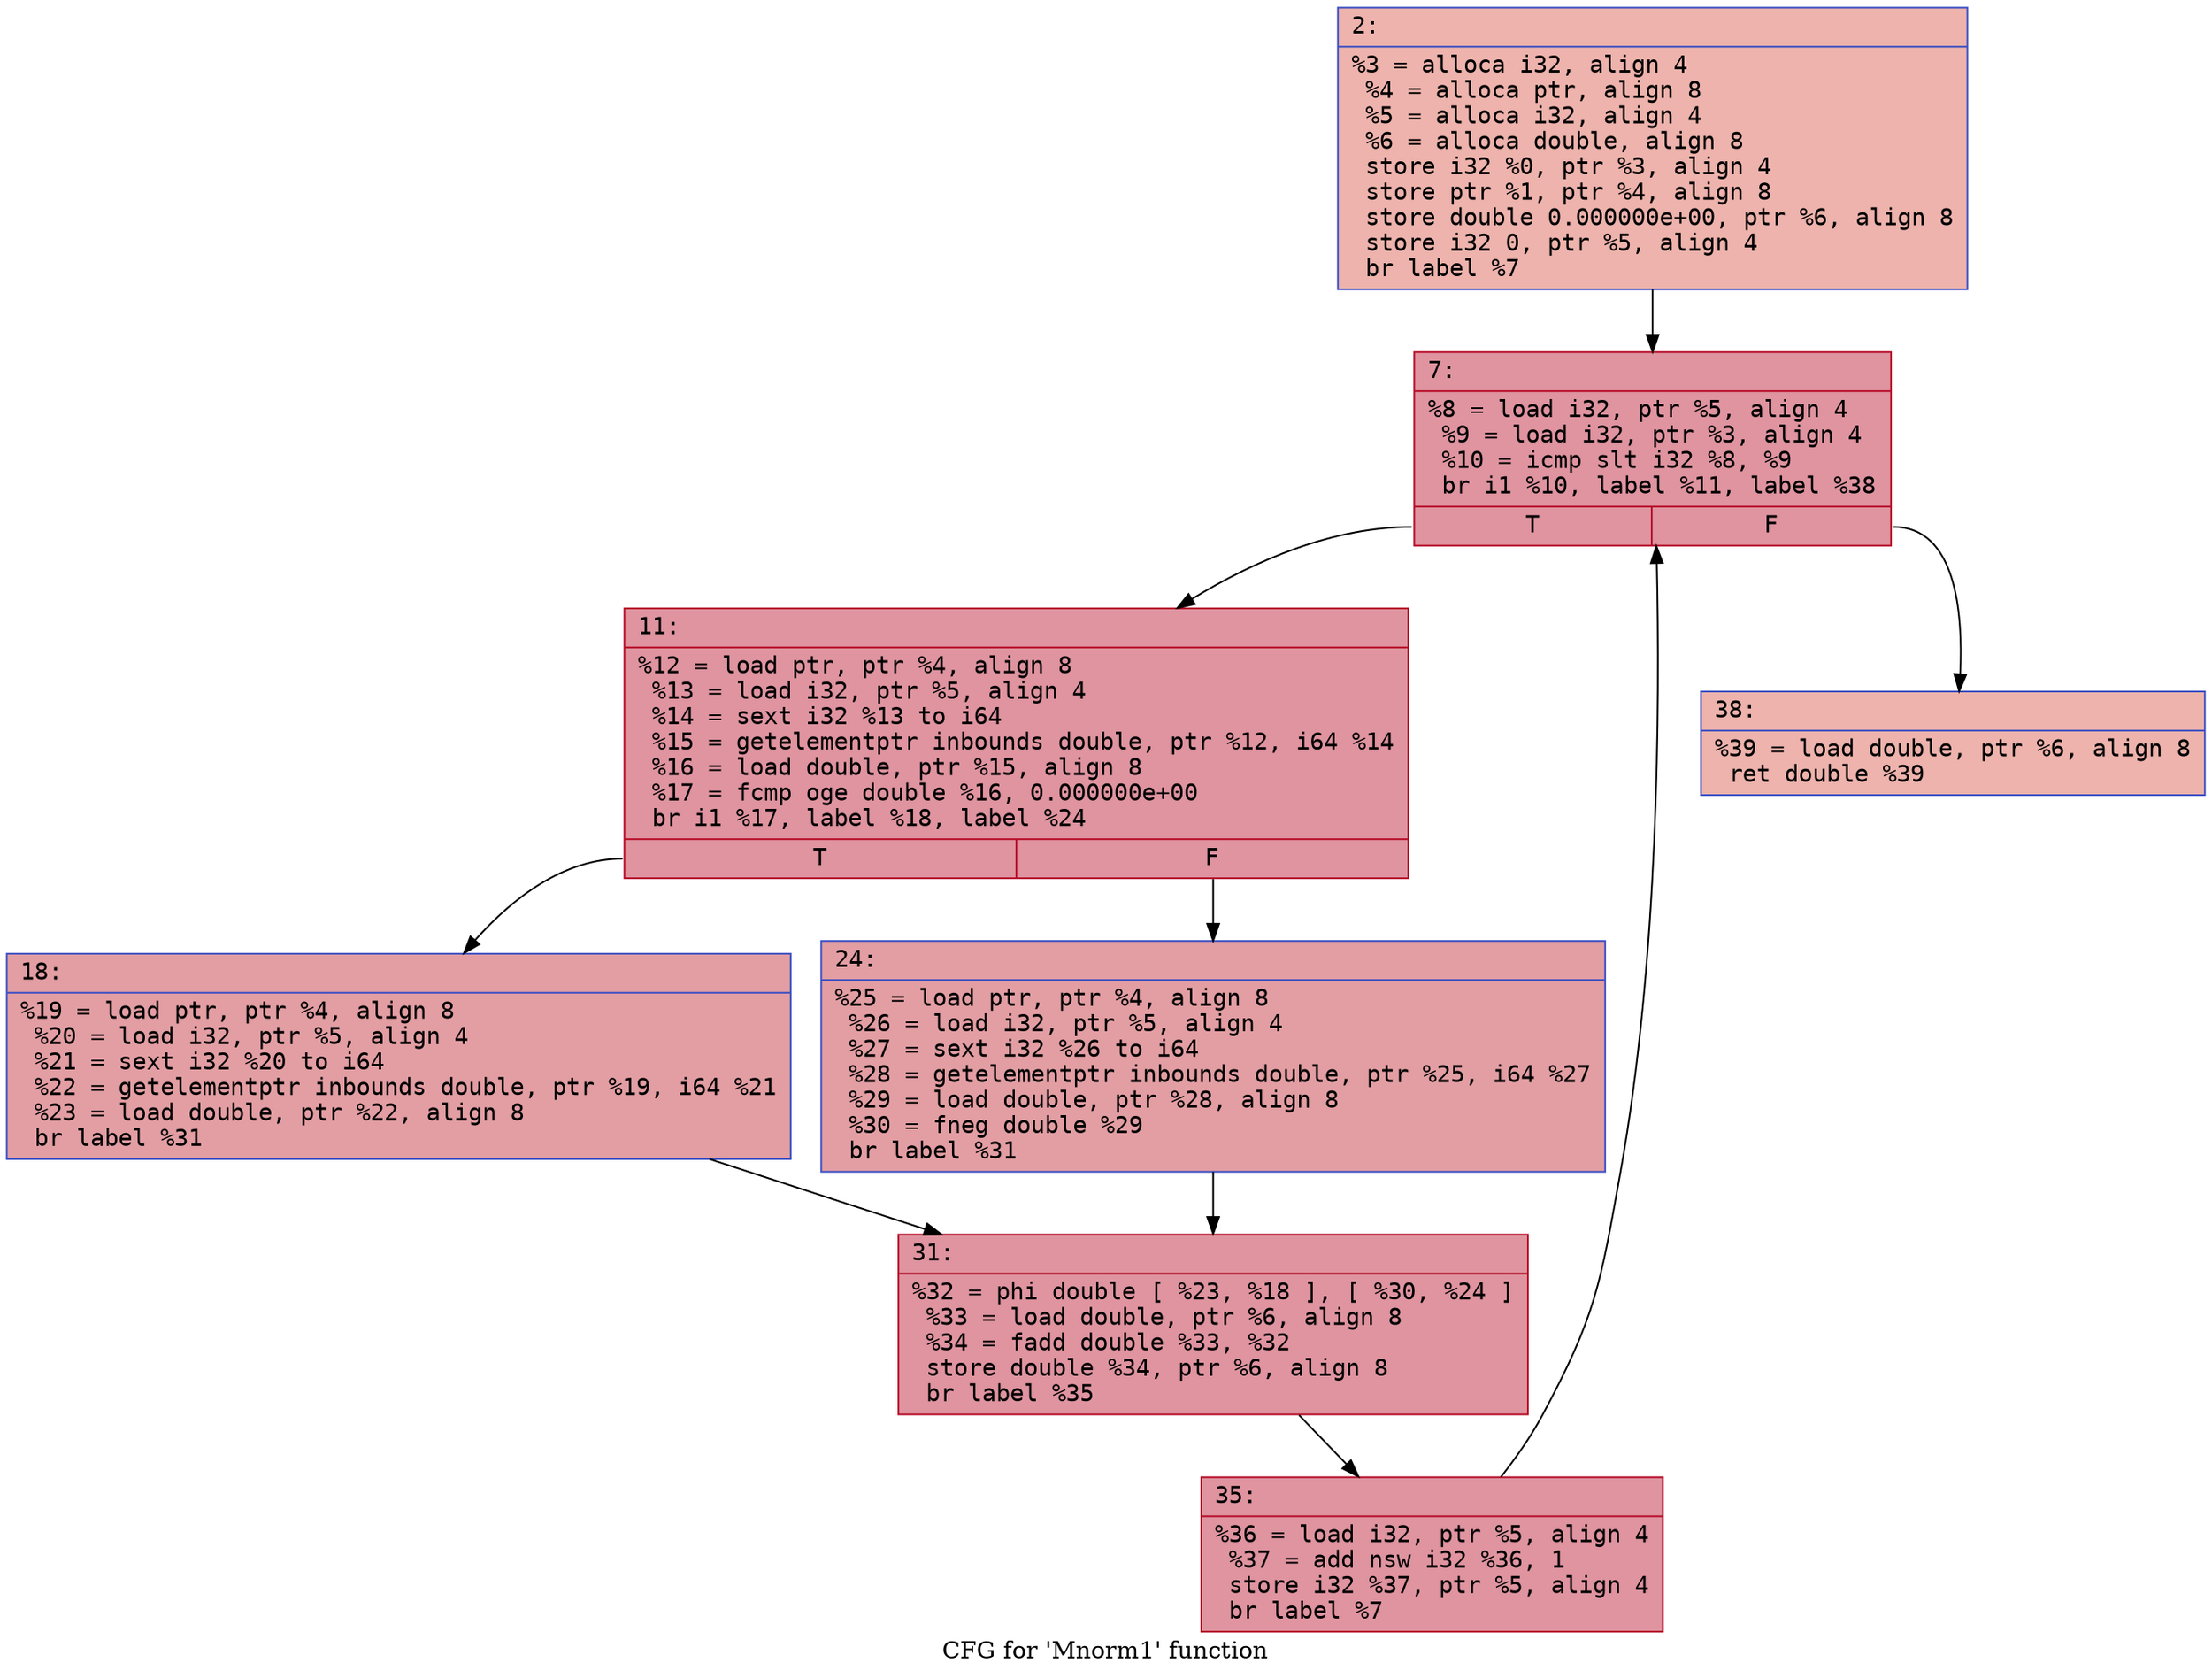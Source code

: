 digraph "CFG for 'Mnorm1' function" {
	label="CFG for 'Mnorm1' function";

	Node0x600002b5a530 [shape=record,color="#3d50c3ff", style=filled, fillcolor="#d6524470" fontname="Courier",label="{2:\l|  %3 = alloca i32, align 4\l  %4 = alloca ptr, align 8\l  %5 = alloca i32, align 4\l  %6 = alloca double, align 8\l  store i32 %0, ptr %3, align 4\l  store ptr %1, ptr %4, align 8\l  store double 0.000000e+00, ptr %6, align 8\l  store i32 0, ptr %5, align 4\l  br label %7\l}"];
	Node0x600002b5a530 -> Node0x600002b5aee0[tooltip="2 -> 7\nProbability 100.00%" ];
	Node0x600002b5aee0 [shape=record,color="#b70d28ff", style=filled, fillcolor="#b70d2870" fontname="Courier",label="{7:\l|  %8 = load i32, ptr %5, align 4\l  %9 = load i32, ptr %3, align 4\l  %10 = icmp slt i32 %8, %9\l  br i1 %10, label %11, label %38\l|{<s0>T|<s1>F}}"];
	Node0x600002b5aee0:s0 -> Node0x600002b5af30[tooltip="7 -> 11\nProbability 96.88%" ];
	Node0x600002b5aee0:s1 -> Node0x600002b5b0c0[tooltip="7 -> 38\nProbability 3.12%" ];
	Node0x600002b5af30 [shape=record,color="#b70d28ff", style=filled, fillcolor="#b70d2870" fontname="Courier",label="{11:\l|  %12 = load ptr, ptr %4, align 8\l  %13 = load i32, ptr %5, align 4\l  %14 = sext i32 %13 to i64\l  %15 = getelementptr inbounds double, ptr %12, i64 %14\l  %16 = load double, ptr %15, align 8\l  %17 = fcmp oge double %16, 0.000000e+00\l  br i1 %17, label %18, label %24\l|{<s0>T|<s1>F}}"];
	Node0x600002b5af30:s0 -> Node0x600002b5af80[tooltip="11 -> 18\nProbability 50.00%" ];
	Node0x600002b5af30:s1 -> Node0x600002b5afd0[tooltip="11 -> 24\nProbability 50.00%" ];
	Node0x600002b5af80 [shape=record,color="#3d50c3ff", style=filled, fillcolor="#be242e70" fontname="Courier",label="{18:\l|  %19 = load ptr, ptr %4, align 8\l  %20 = load i32, ptr %5, align 4\l  %21 = sext i32 %20 to i64\l  %22 = getelementptr inbounds double, ptr %19, i64 %21\l  %23 = load double, ptr %22, align 8\l  br label %31\l}"];
	Node0x600002b5af80 -> Node0x600002b5b020[tooltip="18 -> 31\nProbability 100.00%" ];
	Node0x600002b5afd0 [shape=record,color="#3d50c3ff", style=filled, fillcolor="#be242e70" fontname="Courier",label="{24:\l|  %25 = load ptr, ptr %4, align 8\l  %26 = load i32, ptr %5, align 4\l  %27 = sext i32 %26 to i64\l  %28 = getelementptr inbounds double, ptr %25, i64 %27\l  %29 = load double, ptr %28, align 8\l  %30 = fneg double %29\l  br label %31\l}"];
	Node0x600002b5afd0 -> Node0x600002b5b020[tooltip="24 -> 31\nProbability 100.00%" ];
	Node0x600002b5b020 [shape=record,color="#b70d28ff", style=filled, fillcolor="#b70d2870" fontname="Courier",label="{31:\l|  %32 = phi double [ %23, %18 ], [ %30, %24 ]\l  %33 = load double, ptr %6, align 8\l  %34 = fadd double %33, %32\l  store double %34, ptr %6, align 8\l  br label %35\l}"];
	Node0x600002b5b020 -> Node0x600002b5b070[tooltip="31 -> 35\nProbability 100.00%" ];
	Node0x600002b5b070 [shape=record,color="#b70d28ff", style=filled, fillcolor="#b70d2870" fontname="Courier",label="{35:\l|  %36 = load i32, ptr %5, align 4\l  %37 = add nsw i32 %36, 1\l  store i32 %37, ptr %5, align 4\l  br label %7\l}"];
	Node0x600002b5b070 -> Node0x600002b5aee0[tooltip="35 -> 7\nProbability 100.00%" ];
	Node0x600002b5b0c0 [shape=record,color="#3d50c3ff", style=filled, fillcolor="#d6524470" fontname="Courier",label="{38:\l|  %39 = load double, ptr %6, align 8\l  ret double %39\l}"];
}
